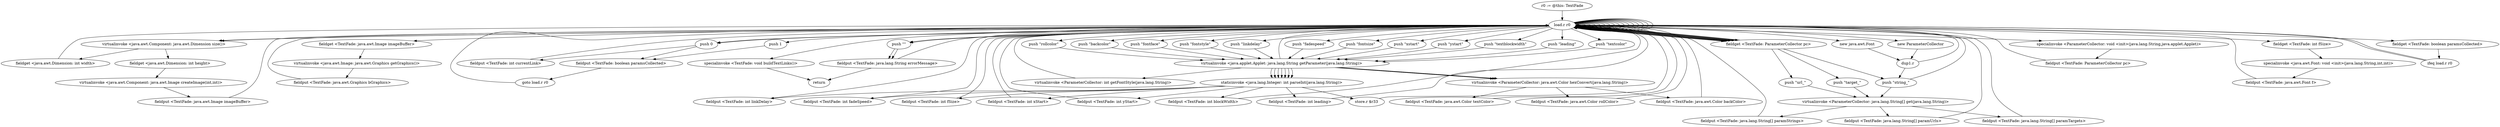 digraph "" {
    "r0 := @this: TextFade"
    "load.r r0"
    "r0 := @this: TextFade"->"load.r r0";
    "load.r r0"->"load.r r0";
    "load.r r0"->"load.r r0";
    "virtualinvoke <java.awt.Component: java.awt.Dimension size()>"
    "load.r r0"->"virtualinvoke <java.awt.Component: java.awt.Dimension size()>";
    "fieldget <java.awt.Dimension: int width>"
    "virtualinvoke <java.awt.Component: java.awt.Dimension size()>"->"fieldget <java.awt.Dimension: int width>";
    "fieldget <java.awt.Dimension: int width>"->"load.r r0";
    "load.r r0"->"virtualinvoke <java.awt.Component: java.awt.Dimension size()>";
    "fieldget <java.awt.Dimension: int height>"
    "virtualinvoke <java.awt.Component: java.awt.Dimension size()>"->"fieldget <java.awt.Dimension: int height>";
    "virtualinvoke <java.awt.Component: java.awt.Image createImage(int,int)>"
    "fieldget <java.awt.Dimension: int height>"->"virtualinvoke <java.awt.Component: java.awt.Image createImage(int,int)>";
    "fieldput <TextFade: java.awt.Image imageBuffer>"
    "virtualinvoke <java.awt.Component: java.awt.Image createImage(int,int)>"->"fieldput <TextFade: java.awt.Image imageBuffer>";
    "fieldput <TextFade: java.awt.Image imageBuffer>"->"load.r r0";
    "load.r r0"->"load.r r0";
    "fieldget <TextFade: java.awt.Image imageBuffer>"
    "load.r r0"->"fieldget <TextFade: java.awt.Image imageBuffer>";
    "virtualinvoke <java.awt.Image: java.awt.Graphics getGraphics()>"
    "fieldget <TextFade: java.awt.Image imageBuffer>"->"virtualinvoke <java.awt.Image: java.awt.Graphics getGraphics()>";
    "fieldput <TextFade: java.awt.Graphics bGraphics>"
    "virtualinvoke <java.awt.Image: java.awt.Graphics getGraphics()>"->"fieldput <TextFade: java.awt.Graphics bGraphics>";
    "fieldput <TextFade: java.awt.Graphics bGraphics>"->"load.r r0";
    "push 0"
    "load.r r0"->"push 0";
    "fieldput <TextFade: int currentLink>"
    "push 0"->"fieldput <TextFade: int currentLink>";
    "fieldput <TextFade: int currentLink>"->"load.r r0";
    "push \"\""
    "load.r r0"->"push \"\"";
    "fieldput <TextFade: java.lang.String errorMessage>"
    "push \"\""->"fieldput <TextFade: java.lang.String errorMessage>";
    "fieldput <TextFade: java.lang.String errorMessage>"->"load.r r0";
    "load.r r0"->"load.r r0";
    "push \"linkdelay\""
    "load.r r0"->"push \"linkdelay\"";
    "virtualinvoke <java.applet.Applet: java.lang.String getParameter(java.lang.String)>"
    "push \"linkdelay\""->"virtualinvoke <java.applet.Applet: java.lang.String getParameter(java.lang.String)>";
    "staticinvoke <java.lang.Integer: int parseInt(java.lang.String)>"
    "virtualinvoke <java.applet.Applet: java.lang.String getParameter(java.lang.String)>"->"staticinvoke <java.lang.Integer: int parseInt(java.lang.String)>";
    "fieldput <TextFade: int linkDelay>"
    "staticinvoke <java.lang.Integer: int parseInt(java.lang.String)>"->"fieldput <TextFade: int linkDelay>";
    "fieldput <TextFade: int linkDelay>"->"load.r r0";
    "load.r r0"->"load.r r0";
    "push \"fadespeed\""
    "load.r r0"->"push \"fadespeed\"";
    "push \"fadespeed\""->"virtualinvoke <java.applet.Applet: java.lang.String getParameter(java.lang.String)>";
    "virtualinvoke <java.applet.Applet: java.lang.String getParameter(java.lang.String)>"->"staticinvoke <java.lang.Integer: int parseInt(java.lang.String)>";
    "fieldput <TextFade: int fadeSpeed>"
    "staticinvoke <java.lang.Integer: int parseInt(java.lang.String)>"->"fieldput <TextFade: int fadeSpeed>";
    "fieldput <TextFade: int fadeSpeed>"->"load.r r0";
    "load.r r0"->"load.r r0";
    "push \"fontsize\""
    "load.r r0"->"push \"fontsize\"";
    "push \"fontsize\""->"virtualinvoke <java.applet.Applet: java.lang.String getParameter(java.lang.String)>";
    "virtualinvoke <java.applet.Applet: java.lang.String getParameter(java.lang.String)>"->"staticinvoke <java.lang.Integer: int parseInt(java.lang.String)>";
    "fieldput <TextFade: int fSize>"
    "staticinvoke <java.lang.Integer: int parseInt(java.lang.String)>"->"fieldput <TextFade: int fSize>";
    "fieldput <TextFade: int fSize>"->"load.r r0";
    "load.r r0"->"load.r r0";
    "push \"xstart\""
    "load.r r0"->"push \"xstart\"";
    "push \"xstart\""->"virtualinvoke <java.applet.Applet: java.lang.String getParameter(java.lang.String)>";
    "virtualinvoke <java.applet.Applet: java.lang.String getParameter(java.lang.String)>"->"staticinvoke <java.lang.Integer: int parseInt(java.lang.String)>";
    "fieldput <TextFade: int xStart>"
    "staticinvoke <java.lang.Integer: int parseInt(java.lang.String)>"->"fieldput <TextFade: int xStart>";
    "fieldput <TextFade: int xStart>"->"load.r r0";
    "load.r r0"->"load.r r0";
    "push \"ystart\""
    "load.r r0"->"push \"ystart\"";
    "push \"ystart\""->"virtualinvoke <java.applet.Applet: java.lang.String getParameter(java.lang.String)>";
    "virtualinvoke <java.applet.Applet: java.lang.String getParameter(java.lang.String)>"->"staticinvoke <java.lang.Integer: int parseInt(java.lang.String)>";
    "fieldput <TextFade: int yStart>"
    "staticinvoke <java.lang.Integer: int parseInt(java.lang.String)>"->"fieldput <TextFade: int yStart>";
    "fieldput <TextFade: int yStart>"->"load.r r0";
    "load.r r0"->"load.r r0";
    "push \"textblockwidth\""
    "load.r r0"->"push \"textblockwidth\"";
    "push \"textblockwidth\""->"virtualinvoke <java.applet.Applet: java.lang.String getParameter(java.lang.String)>";
    "virtualinvoke <java.applet.Applet: java.lang.String getParameter(java.lang.String)>"->"staticinvoke <java.lang.Integer: int parseInt(java.lang.String)>";
    "fieldput <TextFade: int blockWidth>"
    "staticinvoke <java.lang.Integer: int parseInt(java.lang.String)>"->"fieldput <TextFade: int blockWidth>";
    "fieldput <TextFade: int blockWidth>"->"load.r r0";
    "load.r r0"->"load.r r0";
    "push \"leading\""
    "load.r r0"->"push \"leading\"";
    "push \"leading\""->"virtualinvoke <java.applet.Applet: java.lang.String getParameter(java.lang.String)>";
    "virtualinvoke <java.applet.Applet: java.lang.String getParameter(java.lang.String)>"->"staticinvoke <java.lang.Integer: int parseInt(java.lang.String)>";
    "fieldput <TextFade: int leading>"
    "staticinvoke <java.lang.Integer: int parseInt(java.lang.String)>"->"fieldput <TextFade: int leading>";
    "fieldput <TextFade: int leading>"->"load.r r0";
    "push 1"
    "load.r r0"->"push 1";
    "fieldput <TextFade: boolean paramsCollected>"
    "push 1"->"fieldput <TextFade: boolean paramsCollected>";
    "goto load.r r0"
    "fieldput <TextFade: boolean paramsCollected>"->"goto load.r r0";
    "goto load.r r0"->"load.r r0";
    "new ParameterCollector"
    "load.r r0"->"new ParameterCollector";
    "dup1.r"
    "new ParameterCollector"->"dup1.r";
    "push \"string_\""
    "dup1.r"->"push \"string_\"";
    "push \"string_\""->"load.r r0";
    "specialinvoke <ParameterCollector: void <init>(java.lang.String,java.applet.Applet)>"
    "load.r r0"->"specialinvoke <ParameterCollector: void <init>(java.lang.String,java.applet.Applet)>";
    "fieldput <TextFade: ParameterCollector pc>"
    "specialinvoke <ParameterCollector: void <init>(java.lang.String,java.applet.Applet)>"->"fieldput <TextFade: ParameterCollector pc>";
    "fieldput <TextFade: ParameterCollector pc>"->"load.r r0";
    "load.r r0"->"load.r r0";
    "fieldget <TextFade: ParameterCollector pc>"
    "load.r r0"->"fieldget <TextFade: ParameterCollector pc>";
    "fieldget <TextFade: ParameterCollector pc>"->"push \"string_\"";
    "virtualinvoke <ParameterCollector: java.lang.String[] get(java.lang.String)>"
    "push \"string_\""->"virtualinvoke <ParameterCollector: java.lang.String[] get(java.lang.String)>";
    "fieldput <TextFade: java.lang.String[] paramStrings>"
    "virtualinvoke <ParameterCollector: java.lang.String[] get(java.lang.String)>"->"fieldput <TextFade: java.lang.String[] paramStrings>";
    "fieldput <TextFade: java.lang.String[] paramStrings>"->"load.r r0";
    "load.r r0"->"load.r r0";
    "load.r r0"->"fieldget <TextFade: ParameterCollector pc>";
    "push \"url_\""
    "fieldget <TextFade: ParameterCollector pc>"->"push \"url_\"";
    "push \"url_\""->"virtualinvoke <ParameterCollector: java.lang.String[] get(java.lang.String)>";
    "fieldput <TextFade: java.lang.String[] paramUrls>"
    "virtualinvoke <ParameterCollector: java.lang.String[] get(java.lang.String)>"->"fieldput <TextFade: java.lang.String[] paramUrls>";
    "fieldput <TextFade: java.lang.String[] paramUrls>"->"load.r r0";
    "load.r r0"->"load.r r0";
    "load.r r0"->"fieldget <TextFade: ParameterCollector pc>";
    "push \"target_\""
    "fieldget <TextFade: ParameterCollector pc>"->"push \"target_\"";
    "push \"target_\""->"virtualinvoke <ParameterCollector: java.lang.String[] get(java.lang.String)>";
    "fieldput <TextFade: java.lang.String[] paramTargets>"
    "virtualinvoke <ParameterCollector: java.lang.String[] get(java.lang.String)>"->"fieldput <TextFade: java.lang.String[] paramTargets>";
    "fieldput <TextFade: java.lang.String[] paramTargets>"->"load.r r0";
    "load.r r0"->"load.r r0";
    "load.r r0"->"fieldget <TextFade: ParameterCollector pc>";
    "fieldget <TextFade: ParameterCollector pc>"->"load.r r0";
    "push \"textcolor\""
    "load.r r0"->"push \"textcolor\"";
    "push \"textcolor\""->"virtualinvoke <java.applet.Applet: java.lang.String getParameter(java.lang.String)>";
    "virtualinvoke <ParameterCollector: java.awt.Color hexConvert(java.lang.String)>"
    "virtualinvoke <java.applet.Applet: java.lang.String getParameter(java.lang.String)>"->"virtualinvoke <ParameterCollector: java.awt.Color hexConvert(java.lang.String)>";
    "fieldput <TextFade: java.awt.Color textColor>"
    "virtualinvoke <ParameterCollector: java.awt.Color hexConvert(java.lang.String)>"->"fieldput <TextFade: java.awt.Color textColor>";
    "fieldput <TextFade: java.awt.Color textColor>"->"load.r r0";
    "load.r r0"->"load.r r0";
    "load.r r0"->"fieldget <TextFade: ParameterCollector pc>";
    "fieldget <TextFade: ParameterCollector pc>"->"load.r r0";
    "push \"rollcolor\""
    "load.r r0"->"push \"rollcolor\"";
    "push \"rollcolor\""->"virtualinvoke <java.applet.Applet: java.lang.String getParameter(java.lang.String)>";
    "virtualinvoke <java.applet.Applet: java.lang.String getParameter(java.lang.String)>"->"virtualinvoke <ParameterCollector: java.awt.Color hexConvert(java.lang.String)>";
    "fieldput <TextFade: java.awt.Color rollColor>"
    "virtualinvoke <ParameterCollector: java.awt.Color hexConvert(java.lang.String)>"->"fieldput <TextFade: java.awt.Color rollColor>";
    "fieldput <TextFade: java.awt.Color rollColor>"->"load.r r0";
    "load.r r0"->"load.r r0";
    "load.r r0"->"fieldget <TextFade: ParameterCollector pc>";
    "fieldget <TextFade: ParameterCollector pc>"->"load.r r0";
    "push \"backcolor\""
    "load.r r0"->"push \"backcolor\"";
    "push \"backcolor\""->"virtualinvoke <java.applet.Applet: java.lang.String getParameter(java.lang.String)>";
    "virtualinvoke <java.applet.Applet: java.lang.String getParameter(java.lang.String)>"->"virtualinvoke <ParameterCollector: java.awt.Color hexConvert(java.lang.String)>";
    "fieldput <TextFade: java.awt.Color backColor>"
    "virtualinvoke <ParameterCollector: java.awt.Color hexConvert(java.lang.String)>"->"fieldput <TextFade: java.awt.Color backColor>";
    "fieldput <TextFade: java.awt.Color backColor>"->"load.r r0";
    "new java.awt.Font"
    "load.r r0"->"new java.awt.Font";
    "new java.awt.Font"->"dup1.r";
    "dup1.r"->"load.r r0";
    "push \"fontface\""
    "load.r r0"->"push \"fontface\"";
    "push \"fontface\""->"virtualinvoke <java.applet.Applet: java.lang.String getParameter(java.lang.String)>";
    "virtualinvoke <java.applet.Applet: java.lang.String getParameter(java.lang.String)>"->"load.r r0";
    "load.r r0"->"fieldget <TextFade: ParameterCollector pc>";
    "fieldget <TextFade: ParameterCollector pc>"->"load.r r0";
    "push \"fontstyle\""
    "load.r r0"->"push \"fontstyle\"";
    "push \"fontstyle\""->"virtualinvoke <java.applet.Applet: java.lang.String getParameter(java.lang.String)>";
    "virtualinvoke <ParameterCollector: int getFontStyle(java.lang.String)>"
    "virtualinvoke <java.applet.Applet: java.lang.String getParameter(java.lang.String)>"->"virtualinvoke <ParameterCollector: int getFontStyle(java.lang.String)>";
    "virtualinvoke <ParameterCollector: int getFontStyle(java.lang.String)>"->"load.r r0";
    "fieldget <TextFade: int fSize>"
    "load.r r0"->"fieldget <TextFade: int fSize>";
    "specialinvoke <java.awt.Font: void <init>(java.lang.String,int,int)>"
    "fieldget <TextFade: int fSize>"->"specialinvoke <java.awt.Font: void <init>(java.lang.String,int,int)>";
    "fieldput <TextFade: java.awt.Font f>"
    "specialinvoke <java.awt.Font: void <init>(java.lang.String,int,int)>"->"fieldput <TextFade: java.awt.Font f>";
    "fieldput <TextFade: java.awt.Font f>"->"load.r r0";
    "fieldget <TextFade: boolean paramsCollected>"
    "load.r r0"->"fieldget <TextFade: boolean paramsCollected>";
    "ifeq load.r r0"
    "fieldget <TextFade: boolean paramsCollected>"->"ifeq load.r r0";
    "ifeq load.r r0"->"load.r r0";
    "specialinvoke <TextFade: void buildTextLinks()>"
    "load.r r0"->"specialinvoke <TextFade: void buildTextLinks()>";
    "return"
    "specialinvoke <TextFade: void buildTextLinks()>"->"return";
    "ifeq load.r r0"->"load.r r0";
    "load.r r0"->"push \"\"";
    "push \"\""->"fieldput <TextFade: java.lang.String errorMessage>";
    "fieldput <TextFade: java.lang.String errorMessage>"->"return";
    "store.r $r33"
    "staticinvoke <java.lang.Integer: int parseInt(java.lang.String)>"->"store.r $r33";
    "store.r $r33"->"load.r r0";
    "load.r r0"->"push 0";
    "push 0"->"fieldput <TextFade: boolean paramsCollected>";
}

